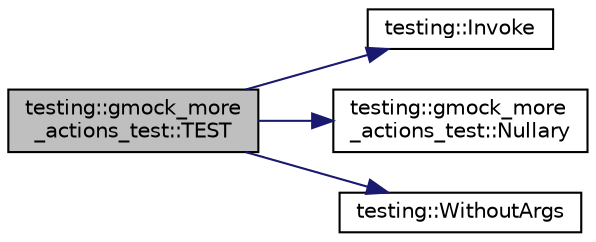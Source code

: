digraph "testing::gmock_more_actions_test::TEST"
{
 // LATEX_PDF_SIZE
  bgcolor="transparent";
  edge [fontname="Helvetica",fontsize="10",labelfontname="Helvetica",labelfontsize="10"];
  node [fontname="Helvetica",fontsize="10",shape=record];
  rankdir="LR";
  Node1 [label="testing::gmock_more\l_actions_test::TEST",height=0.2,width=0.4,color="black", fillcolor="grey75", style="filled", fontcolor="black",tooltip=" "];
  Node1 -> Node2 [color="midnightblue",fontsize="10",style="solid",fontname="Helvetica"];
  Node2 [label="testing::Invoke",height=0.2,width=0.4,color="black",URL="$namespacetesting.html#a620bba98fc80a3cda99b06b1f9221dc8",tooltip=" "];
  Node1 -> Node3 [color="midnightblue",fontsize="10",style="solid",fontname="Helvetica"];
  Node3 [label="testing::gmock_more\l_actions_test::Nullary",height=0.2,width=0.4,color="black",URL="$namespacetesting_1_1gmock__more__actions__test.html#acdd2dd80f777fdb770b513b63064ac19",tooltip=" "];
  Node1 -> Node4 [color="midnightblue",fontsize="10",style="solid",fontname="Helvetica"];
  Node4 [label="testing::WithoutArgs",height=0.2,width=0.4,color="black",URL="$namespacetesting.html#a7508ca9a9df00fc662405ed120326d87",tooltip=" "];
}
